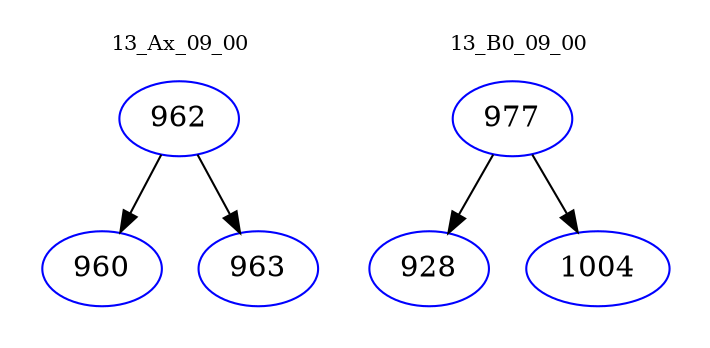 digraph{
subgraph cluster_0 {
color = white
label = "13_Ax_09_00";
fontsize=10;
T0_962 [label="962", color="blue"]
T0_962 -> T0_960 [color="black"]
T0_960 [label="960", color="blue"]
T0_962 -> T0_963 [color="black"]
T0_963 [label="963", color="blue"]
}
subgraph cluster_1 {
color = white
label = "13_B0_09_00";
fontsize=10;
T1_977 [label="977", color="blue"]
T1_977 -> T1_928 [color="black"]
T1_928 [label="928", color="blue"]
T1_977 -> T1_1004 [color="black"]
T1_1004 [label="1004", color="blue"]
}
}
